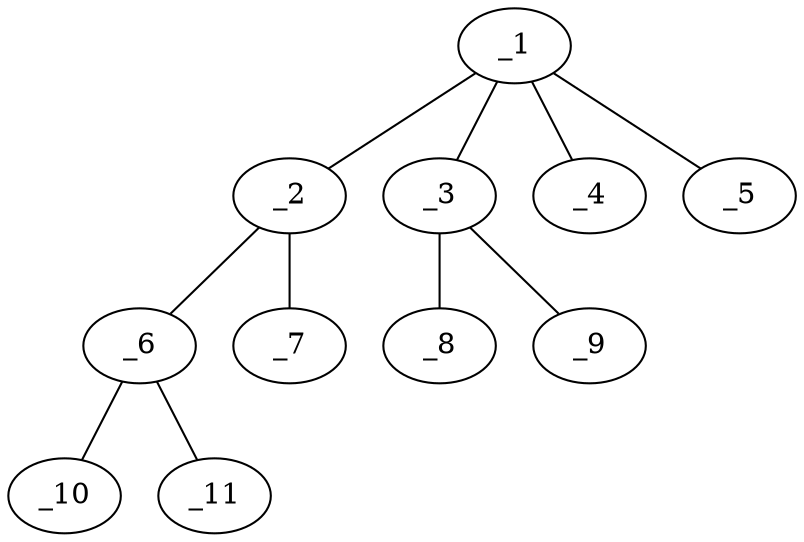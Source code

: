 graph molid81626 {
	_1	 [charge=0,
		chem=1,
		symbol="C  ",
		x="3.7321",
		y=0];
	_2	 [charge=0,
		chem=1,
		symbol="C  ",
		x="4.5981",
		y="0.5"];
	_1 -- _2	 [valence=1];
	_3	 [charge=0,
		chem=1,
		symbol="C  ",
		x="2.866",
		y="-0.5"];
	_1 -- _3	 [valence=1];
	_4	 [charge=0,
		chem=1,
		symbol="C  ",
		x="4.2321",
		y="-0.866"];
	_1 -- _4	 [valence=1];
	_5	 [charge=0,
		chem=1,
		symbol="C  ",
		x="3.2321",
		y="0.866"];
	_1 -- _5	 [valence=1];
	_6	 [charge=0,
		chem=1,
		symbol="C  ",
		x="5.4641",
		y=0];
	_2 -- _6	 [valence=1];
	_7	 [charge=0,
		chem=1,
		symbol="C  ",
		x="4.5981",
		y="1.5"];
	_2 -- _7	 [valence=1];
	_8	 [charge=0,
		chem=2,
		symbol="O  ",
		x=2,
		y=0];
	_3 -- _8	 [valence=2];
	_9	 [charge=0,
		chem=2,
		symbol="O  ",
		x="2.866",
		y="-1.5"];
	_3 -- _9	 [valence=1];
	_10	 [charge=0,
		chem=2,
		symbol="O  ",
		x="6.3301",
		y="0.5"];
	_6 -- _10	 [valence=2];
	_11	 [charge=0,
		chem=2,
		symbol="O  ",
		x="5.4641",
		y="-1"];
	_6 -- _11	 [valence=1];
}
